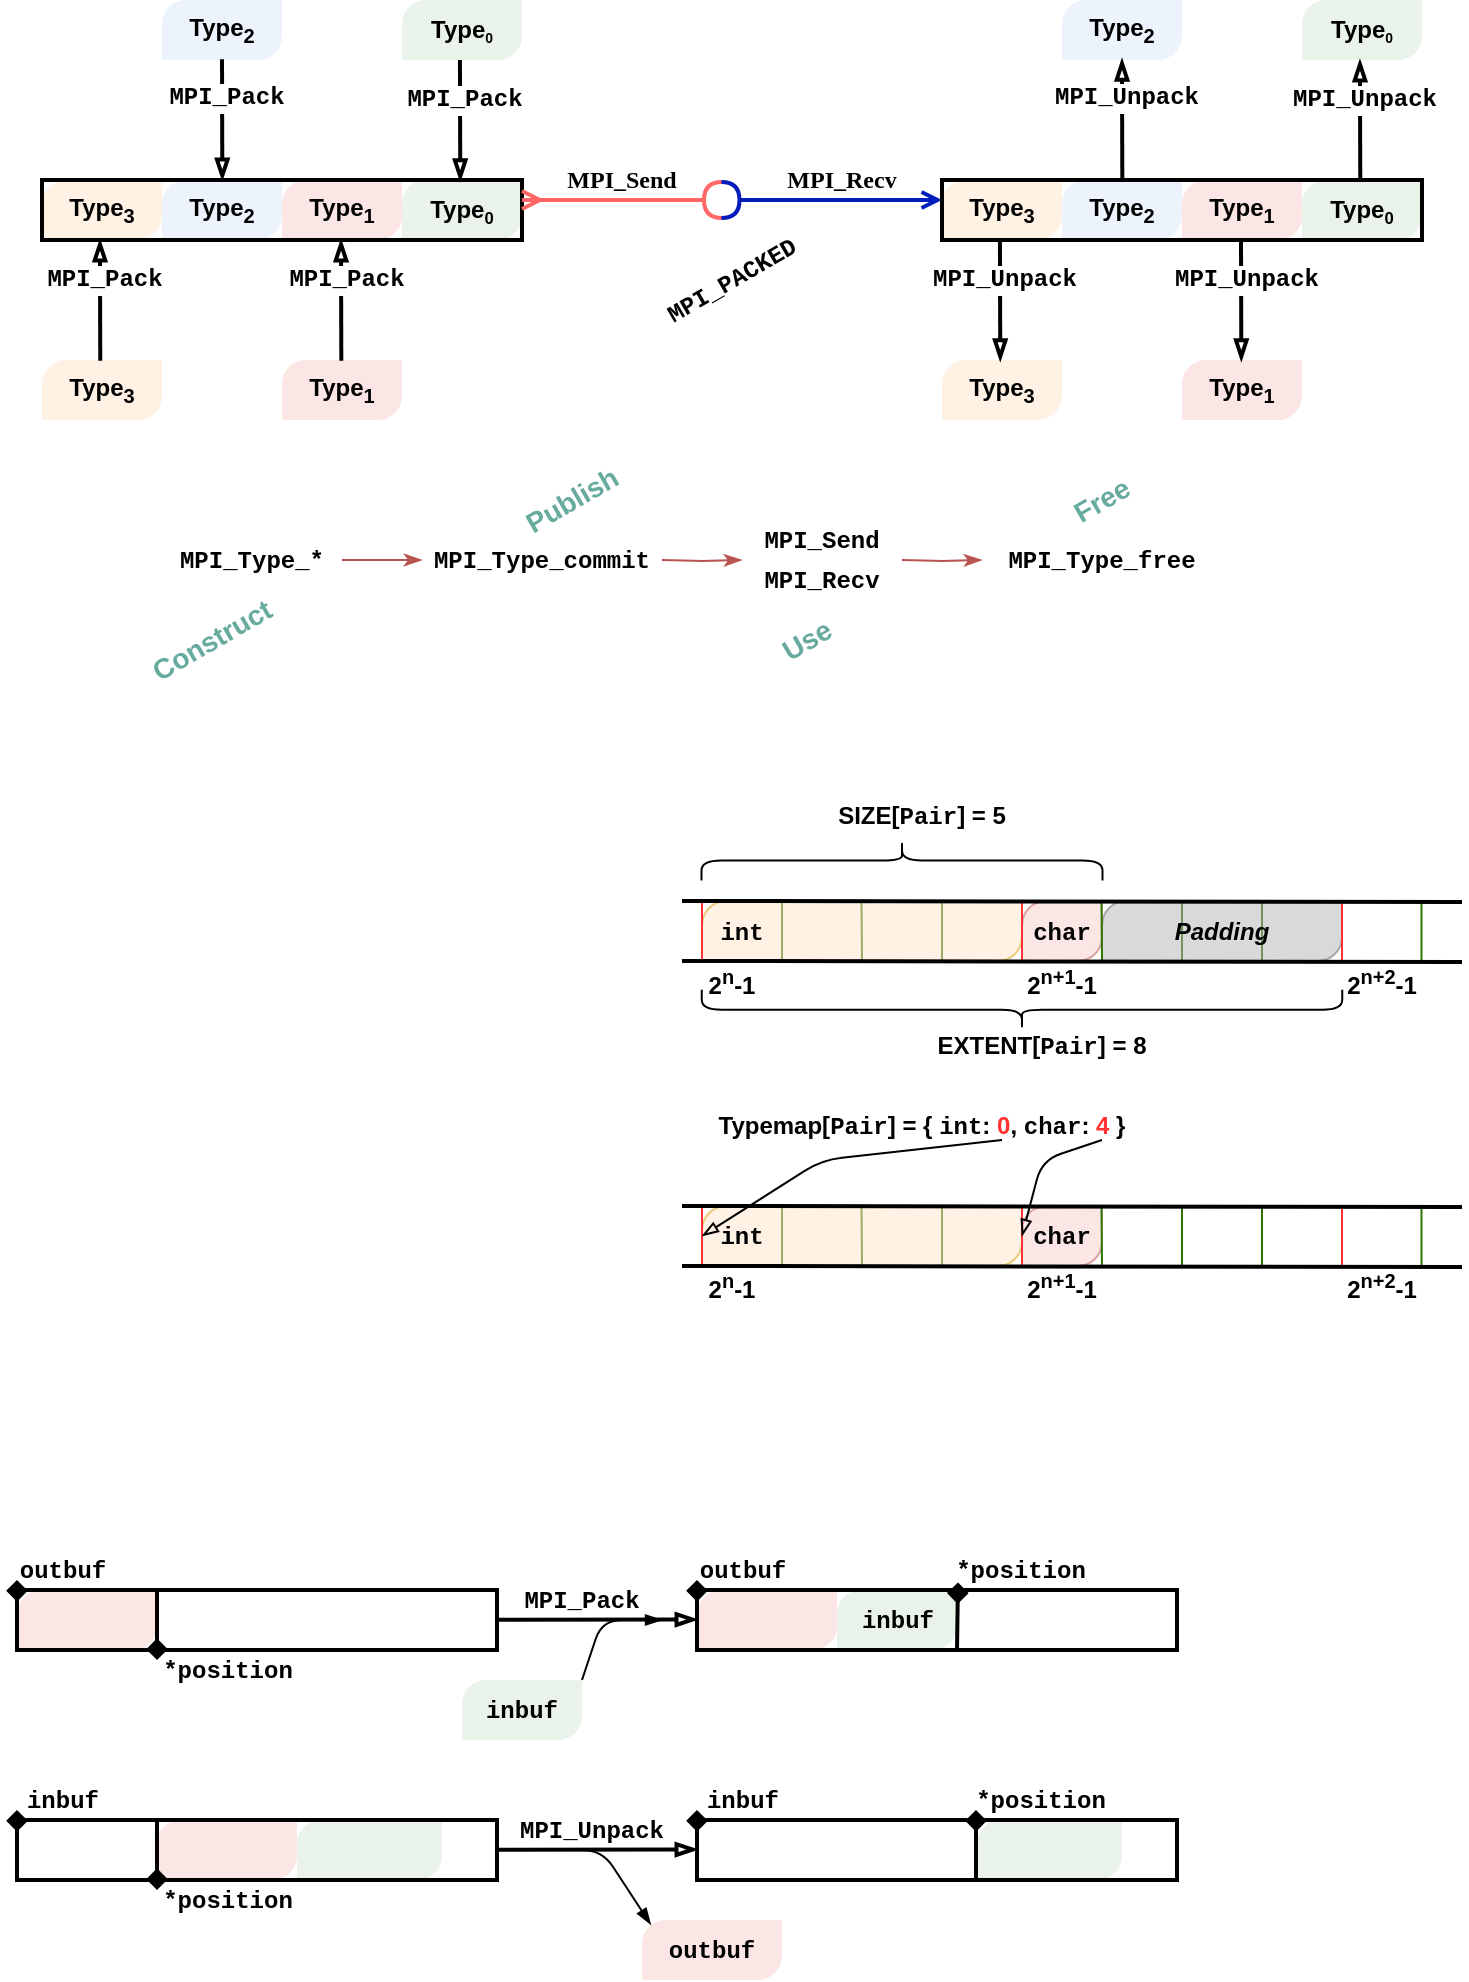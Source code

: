 <mxfile version="13.10.4" type="github">
  <diagram id="gjByRE1EfE37MnG4Hlq-" name="derived datatypes">
    <mxGraphModel dx="760" dy="429" grid="1" gridSize="10" guides="1" tooltips="1" connect="1" arrows="1" fold="1" page="1" pageScale="1" pageWidth="850" pageHeight="1100" math="0" shadow="0">
      <root>
        <mxCell id="NAqijjQ5elvdxjjpEKF7-0" />
        <mxCell id="NAqijjQ5elvdxjjpEKF7-1" parent="NAqijjQ5elvdxjjpEKF7-0" />
        <mxCell id="-HOwmCufBXUvdhxubA4n-8" value="" style="endArrow=none;html=1;strokeColor=#2D7600;fillColor=#60a917;" edge="1" parent="NAqijjQ5elvdxjjpEKF7-1">
          <mxGeometry width="50" height="50" relative="1" as="geometry">
            <mxPoint x="690" y="480.5" as="sourcePoint" />
            <mxPoint x="690" y="510.5" as="targetPoint" />
          </mxGeometry>
        </mxCell>
        <mxCell id="-HOwmCufBXUvdhxubA4n-28" value="" style="endArrow=none;html=1;strokeColor=#2D7600;fillColor=#60a917;" edge="1" parent="NAqijjQ5elvdxjjpEKF7-1">
          <mxGeometry width="50" height="50" relative="1" as="geometry">
            <mxPoint x="650" y="480.5" as="sourcePoint" />
            <mxPoint x="650" y="510.5" as="targetPoint" />
          </mxGeometry>
        </mxCell>
        <mxCell id="-HOwmCufBXUvdhxubA4n-29" value="" style="verticalLabelPosition=bottom;verticalAlign=top;html=1;shape=mxgraph.basic.diag_round_rect;dx=6;shadow=0;opacity=50;fontFamily=Helvetica;strokeColor=#666666;fontColor=#333333;fillColor=#B3B3B3;" vertex="1" parent="NAqijjQ5elvdxjjpEKF7-1">
          <mxGeometry x="610" y="480.5" width="120" height="30" as="geometry" />
        </mxCell>
        <mxCell id="-HOwmCufBXUvdhxubA4n-3" value="" style="endArrow=none;html=1;strokeColor=#2D7600;fillColor=#60a917;" edge="1" parent="NAqijjQ5elvdxjjpEKF7-1">
          <mxGeometry width="50" height="50" relative="1" as="geometry">
            <mxPoint x="530" y="480.5" as="sourcePoint" />
            <mxPoint x="530" y="510.5" as="targetPoint" />
          </mxGeometry>
        </mxCell>
        <mxCell id="-HOwmCufBXUvdhxubA4n-4" value="" style="endArrow=none;html=1;strokeColor=#2D7600;fillColor=#60a917;" edge="1" parent="NAqijjQ5elvdxjjpEKF7-1">
          <mxGeometry width="50" height="50" relative="1" as="geometry">
            <mxPoint x="489.75" y="480.5" as="sourcePoint" />
            <mxPoint x="490" y="510.5" as="targetPoint" />
          </mxGeometry>
        </mxCell>
        <mxCell id="-HOwmCufBXUvdhxubA4n-5" value="" style="endArrow=none;html=1;strokeColor=#2D7600;fillColor=#60a917;" edge="1" parent="NAqijjQ5elvdxjjpEKF7-1">
          <mxGeometry width="50" height="50" relative="1" as="geometry">
            <mxPoint x="450" y="479.7" as="sourcePoint" />
            <mxPoint x="450" y="511.5" as="targetPoint" />
          </mxGeometry>
        </mxCell>
        <mxCell id="-HOwmCufBXUvdhxubA4n-17" value="" style="verticalLabelPosition=bottom;verticalAlign=top;html=1;shape=mxgraph.basic.diag_round_rect;dx=6;shadow=0;fillColor=#f8cecc;opacity=50;fontFamily=Helvetica;strokeColor=#b85450;" vertex="1" parent="NAqijjQ5elvdxjjpEKF7-1">
          <mxGeometry x="570" y="480.5" width="40" height="30" as="geometry" />
        </mxCell>
        <mxCell id="-HOwmCufBXUvdhxubA4n-16" value="" style="verticalLabelPosition=bottom;verticalAlign=top;html=1;shape=mxgraph.basic.diag_round_rect;dx=6;shadow=0;fillColor=#ffe6cc;opacity=50;fontFamily=Helvetica;strokeColor=#d79b00;" vertex="1" parent="NAqijjQ5elvdxjjpEKF7-1">
          <mxGeometry x="410" y="480.5" width="160" height="30" as="geometry" />
        </mxCell>
        <mxCell id="Xs97He_0VqaD7Sggwqv4-31" value="" style="verticalLabelPosition=bottom;verticalAlign=top;html=1;shape=mxgraph.basic.diag_round_rect;dx=6;shadow=0;fillColor=#d5e8d4;opacity=50;fontFamily=Helvetica;strokeColor=none;" parent="NAqijjQ5elvdxjjpEKF7-1" vertex="1">
          <mxGeometry x="290" y="870" width="60" height="30" as="geometry" />
        </mxCell>
        <mxCell id="NxpEf4nczRuJSQAmUXDb-0" value="" style="verticalLabelPosition=bottom;verticalAlign=top;html=1;shape=mxgraph.basic.diag_round_rect;dx=6;shadow=0;fillColor=#FFE6CC;opacity=50;fontFamily=Helvetica;strokeColor=none;" parent="NAqijjQ5elvdxjjpEKF7-1" vertex="1">
          <mxGeometry x="80" y="120" width="60" height="30" as="geometry" />
        </mxCell>
        <mxCell id="NxpEf4nczRuJSQAmUXDb-1" value="&lt;b&gt;Type&lt;sub&gt;3&lt;/sub&gt;&lt;/b&gt;" style="text;html=1;strokeColor=none;fillColor=none;align=center;verticalAlign=middle;whiteSpace=wrap;rounded=0;opacity=30;" parent="NAqijjQ5elvdxjjpEKF7-1" vertex="1">
          <mxGeometry x="90" y="125" width="40" height="20" as="geometry" />
        </mxCell>
        <mxCell id="NxpEf4nczRuJSQAmUXDb-2" value="&lt;font face=&quot;Courier New&quot; size=&quot;1&quot;&gt;&lt;b style=&quot;font-size: 12px&quot;&gt;MPI_PACKED&lt;/b&gt;&lt;/font&gt;" style="text;html=1;strokeColor=none;fillColor=none;align=center;verticalAlign=middle;whiteSpace=wrap;rounded=0;opacity=30;rotation=-30;" parent="NAqijjQ5elvdxjjpEKF7-1" vertex="1">
          <mxGeometry x="365" y="160" width="120" height="20" as="geometry" />
        </mxCell>
        <mxCell id="NxpEf4nczRuJSQAmUXDb-7" value="" style="verticalLabelPosition=bottom;verticalAlign=top;html=1;shape=mxgraph.basic.diag_round_rect;dx=6;shadow=0;fillColor=#dae8fc;opacity=50;fontFamily=Helvetica;strokeColor=none;" parent="NAqijjQ5elvdxjjpEKF7-1" vertex="1">
          <mxGeometry x="140" y="120" width="60" height="30" as="geometry" />
        </mxCell>
        <mxCell id="NxpEf4nczRuJSQAmUXDb-8" value="&lt;b&gt;Type&lt;sub&gt;2&lt;/sub&gt;&lt;/b&gt;" style="text;html=1;strokeColor=none;fillColor=none;align=center;verticalAlign=middle;whiteSpace=wrap;rounded=0;opacity=30;" parent="NAqijjQ5elvdxjjpEKF7-1" vertex="1">
          <mxGeometry x="150" y="125" width="40" height="20" as="geometry" />
        </mxCell>
        <mxCell id="NxpEf4nczRuJSQAmUXDb-10" value="" style="verticalLabelPosition=bottom;verticalAlign=top;html=1;shape=mxgraph.basic.diag_round_rect;dx=6;shadow=0;fillColor=#f8cecc;opacity=50;fontFamily=Helvetica;strokeColor=none;" parent="NAqijjQ5elvdxjjpEKF7-1" vertex="1">
          <mxGeometry x="200" y="120" width="60" height="30" as="geometry" />
        </mxCell>
        <mxCell id="NxpEf4nczRuJSQAmUXDb-11" value="&lt;b&gt;Type&lt;sub&gt;1&lt;/sub&gt;&lt;/b&gt;" style="text;html=1;strokeColor=none;fillColor=none;align=center;verticalAlign=middle;whiteSpace=wrap;rounded=0;opacity=30;" parent="NAqijjQ5elvdxjjpEKF7-1" vertex="1">
          <mxGeometry x="210" y="125" width="40" height="20" as="geometry" />
        </mxCell>
        <mxCell id="NxpEf4nczRuJSQAmUXDb-12" value="" style="verticalLabelPosition=bottom;verticalAlign=top;html=1;shape=mxgraph.basic.diag_round_rect;dx=6;shadow=0;fillColor=#d5e8d4;opacity=50;fontFamily=Helvetica;strokeColor=none;" parent="NAqijjQ5elvdxjjpEKF7-1" vertex="1">
          <mxGeometry x="260" y="120" width="60" height="30" as="geometry" />
        </mxCell>
        <mxCell id="NxpEf4nczRuJSQAmUXDb-13" value="&lt;b&gt;Type&lt;span style=&quot;font-size: 10px&quot;&gt;&lt;sub&gt;0&lt;/sub&gt;&lt;/span&gt;&lt;/b&gt;" style="text;html=1;strokeColor=none;fillColor=none;align=center;verticalAlign=middle;whiteSpace=wrap;rounded=0;opacity=30;" parent="NAqijjQ5elvdxjjpEKF7-1" vertex="1">
          <mxGeometry x="270" y="125" width="40" height="20" as="geometry" />
        </mxCell>
        <mxCell id="NxpEf4nczRuJSQAmUXDb-14" value="" style="rounded=0;whiteSpace=wrap;html=1;strokeWidth=2;fillColor=none;" parent="NAqijjQ5elvdxjjpEKF7-1" vertex="1">
          <mxGeometry x="80" y="120" width="240" height="30" as="geometry" />
        </mxCell>
        <mxCell id="Q3RBACHrQiSrKgZn6o-M-2" value="&lt;font face=&quot;Fira Code&quot; data-font-src=&quot;https://fonts.googleapis.com/css?family=Fira+Code&quot;&gt;&lt;b&gt;MPI_Send&lt;/b&gt;&lt;/font&gt;" style="text;html=1;strokeColor=none;fillColor=none;align=center;verticalAlign=middle;whiteSpace=wrap;rounded=0;shadow=0;fontFamily=Helvetica;opacity=50;" parent="NAqijjQ5elvdxjjpEKF7-1" vertex="1">
          <mxGeometry x="350" y="110" width="40" height="20" as="geometry" />
        </mxCell>
        <mxCell id="Q3RBACHrQiSrKgZn6o-M-3" value="&lt;font face=&quot;Fira Code&quot; data-font-src=&quot;https://fonts.googleapis.com/css?family=Fira+Code&quot;&gt;&lt;b&gt;MPI_Recv&lt;/b&gt;&lt;/font&gt;" style="text;html=1;strokeColor=none;fillColor=none;align=center;verticalAlign=middle;whiteSpace=wrap;rounded=0;shadow=0;fontFamily=Helvetica;opacity=50;" parent="NAqijjQ5elvdxjjpEKF7-1" vertex="1">
          <mxGeometry x="460" y="110" width="40" height="20" as="geometry" />
        </mxCell>
        <mxCell id="Q3RBACHrQiSrKgZn6o-M-4" value="" style="endArrow=halfCircle;html=1;strokeWidth=2;startArrow=ERmany;startFill=0;endFill=0;fillColor=#f8cecc;strokeColor=#FF6666;" parent="NAqijjQ5elvdxjjpEKF7-1" edge="1">
          <mxGeometry width="50" height="50" relative="1" as="geometry">
            <mxPoint x="320" y="130" as="sourcePoint" />
            <mxPoint x="420" y="130" as="targetPoint" />
          </mxGeometry>
        </mxCell>
        <mxCell id="Q3RBACHrQiSrKgZn6o-M-5" value="" style="endArrow=open;html=1;strokeWidth=2;startArrow=halfCircle;startFill=0;endFill=0;strokeColor=#001DBC;" parent="NAqijjQ5elvdxjjpEKF7-1" edge="1">
          <mxGeometry width="50" height="50" relative="1" as="geometry">
            <mxPoint x="419.75" y="130" as="sourcePoint" />
            <mxPoint x="530" y="130" as="targetPoint" />
          </mxGeometry>
        </mxCell>
        <mxCell id="iE9Ra6EDaUZnnQYUuiCz-23" value="" style="verticalLabelPosition=bottom;verticalAlign=top;html=1;shape=mxgraph.basic.diag_round_rect;dx=6;shadow=0;fillColor=#FFE6CC;opacity=50;fontFamily=Helvetica;strokeColor=none;" parent="NAqijjQ5elvdxjjpEKF7-1" vertex="1">
          <mxGeometry x="80" y="210" width="60" height="30" as="geometry" />
        </mxCell>
        <mxCell id="iE9Ra6EDaUZnnQYUuiCz-24" value="&lt;b&gt;Type&lt;sub&gt;3&lt;/sub&gt;&lt;/b&gt;" style="text;html=1;strokeColor=none;fillColor=none;align=center;verticalAlign=middle;whiteSpace=wrap;rounded=0;opacity=30;" parent="NAqijjQ5elvdxjjpEKF7-1" vertex="1">
          <mxGeometry x="90" y="215" width="40" height="20" as="geometry" />
        </mxCell>
        <mxCell id="iE9Ra6EDaUZnnQYUuiCz-26" value="" style="verticalLabelPosition=bottom;verticalAlign=top;html=1;shape=mxgraph.basic.diag_round_rect;dx=6;shadow=0;fillColor=#dae8fc;opacity=50;fontFamily=Helvetica;strokeColor=none;" parent="NAqijjQ5elvdxjjpEKF7-1" vertex="1">
          <mxGeometry x="140" y="30" width="60" height="30" as="geometry" />
        </mxCell>
        <mxCell id="iE9Ra6EDaUZnnQYUuiCz-27" value="&lt;b&gt;Type&lt;sub&gt;2&lt;/sub&gt;&lt;/b&gt;" style="text;html=1;strokeColor=none;fillColor=none;align=center;verticalAlign=middle;whiteSpace=wrap;rounded=0;opacity=30;" parent="NAqijjQ5elvdxjjpEKF7-1" vertex="1">
          <mxGeometry x="150" y="35" width="40" height="20" as="geometry" />
        </mxCell>
        <mxCell id="iE9Ra6EDaUZnnQYUuiCz-28" value="" style="verticalLabelPosition=bottom;verticalAlign=top;html=1;shape=mxgraph.basic.diag_round_rect;dx=6;shadow=0;fillColor=#f8cecc;opacity=50;fontFamily=Helvetica;strokeColor=none;" parent="NAqijjQ5elvdxjjpEKF7-1" vertex="1">
          <mxGeometry x="200" y="210" width="60" height="30" as="geometry" />
        </mxCell>
        <mxCell id="iE9Ra6EDaUZnnQYUuiCz-29" value="&lt;b&gt;Type&lt;sub&gt;1&lt;/sub&gt;&lt;/b&gt;" style="text;html=1;strokeColor=none;fillColor=none;align=center;verticalAlign=middle;whiteSpace=wrap;rounded=0;opacity=30;" parent="NAqijjQ5elvdxjjpEKF7-1" vertex="1">
          <mxGeometry x="210" y="215" width="40" height="20" as="geometry" />
        </mxCell>
        <mxCell id="iE9Ra6EDaUZnnQYUuiCz-30" value="" style="verticalLabelPosition=bottom;verticalAlign=top;html=1;shape=mxgraph.basic.diag_round_rect;dx=6;shadow=0;fillColor=#d5e8d4;opacity=50;fontFamily=Helvetica;strokeColor=none;" parent="NAqijjQ5elvdxjjpEKF7-1" vertex="1">
          <mxGeometry x="260" y="30" width="60" height="30" as="geometry" />
        </mxCell>
        <mxCell id="iE9Ra6EDaUZnnQYUuiCz-31" value="&lt;b&gt;Type&lt;span style=&quot;font-size: 8.333px&quot;&gt;&lt;sub&gt;0&lt;/sub&gt;&lt;/span&gt;&lt;/b&gt;" style="text;html=1;strokeColor=none;fillColor=none;align=center;verticalAlign=middle;whiteSpace=wrap;rounded=0;opacity=30;" parent="NAqijjQ5elvdxjjpEKF7-1" vertex="1">
          <mxGeometry x="270" y="35" width="40" height="20" as="geometry" />
        </mxCell>
        <mxCell id="iE9Ra6EDaUZnnQYUuiCz-34" value="" style="endArrow=blockThin;html=1;strokeWidth=2;entryX=0.834;entryY=0.047;entryDx=0;entryDy=0;entryPerimeter=0;endFill=0;startArrow=none;startFill=0;" parent="NAqijjQ5elvdxjjpEKF7-1" edge="1">
          <mxGeometry width="50" height="50" relative="1" as="geometry">
            <mxPoint x="288.97" y="60" as="sourcePoint" />
            <mxPoint x="289.13" y="120.41" as="targetPoint" />
          </mxGeometry>
        </mxCell>
        <mxCell id="iE9Ra6EDaUZnnQYUuiCz-35" value="&lt;b&gt;&lt;font face=&quot;Courier New&quot; style=&quot;font-size: 12px&quot;&gt;MPI_Pack&lt;/font&gt;&lt;/b&gt;" style="edgeLabel;html=1;align=center;verticalAlign=middle;resizable=0;points=[];" parent="iE9Ra6EDaUZnnQYUuiCz-34" vertex="1" connectable="0">
          <mxGeometry x="-0.351" y="2" relative="1" as="geometry">
            <mxPoint as="offset" />
          </mxGeometry>
        </mxCell>
        <mxCell id="iE9Ra6EDaUZnnQYUuiCz-47" value="" style="endArrow=blockThin;html=1;strokeWidth=2;entryX=0.834;entryY=0.047;entryDx=0;entryDy=0;entryPerimeter=0;endFill=0;" parent="NAqijjQ5elvdxjjpEKF7-1" edge="1">
          <mxGeometry width="50" height="50" relative="1" as="geometry">
            <mxPoint x="170.0" y="59.59" as="sourcePoint" />
            <mxPoint x="170.16" y="120.0" as="targetPoint" />
          </mxGeometry>
        </mxCell>
        <mxCell id="iE9Ra6EDaUZnnQYUuiCz-48" value="&lt;b&gt;&lt;font face=&quot;Courier New&quot; style=&quot;font-size: 12px&quot;&gt;MPI_Pack&lt;/font&gt;&lt;/b&gt;" style="edgeLabel;html=1;align=center;verticalAlign=middle;resizable=0;points=[];" parent="iE9Ra6EDaUZnnQYUuiCz-47" vertex="1" connectable="0">
          <mxGeometry x="-0.351" y="2" relative="1" as="geometry">
            <mxPoint as="offset" />
          </mxGeometry>
        </mxCell>
        <mxCell id="iE9Ra6EDaUZnnQYUuiCz-49" value="" style="endArrow=none;html=1;strokeWidth=2;entryX=0.834;entryY=0.047;entryDx=0;entryDy=0;entryPerimeter=0;endFill=0;startArrow=blockThin;startFill=0;" parent="NAqijjQ5elvdxjjpEKF7-1" edge="1">
          <mxGeometry width="50" height="50" relative="1" as="geometry">
            <mxPoint x="108.97" y="150" as="sourcePoint" />
            <mxPoint x="109.13" y="210.41" as="targetPoint" />
          </mxGeometry>
        </mxCell>
        <mxCell id="iE9Ra6EDaUZnnQYUuiCz-50" value="&lt;b&gt;&lt;font face=&quot;Courier New&quot; style=&quot;font-size: 12px&quot;&gt;MPI_Pack&lt;/font&gt;&lt;/b&gt;" style="edgeLabel;html=1;align=center;verticalAlign=middle;resizable=0;points=[];" parent="iE9Ra6EDaUZnnQYUuiCz-49" vertex="1" connectable="0">
          <mxGeometry x="-0.351" y="2" relative="1" as="geometry">
            <mxPoint as="offset" />
          </mxGeometry>
        </mxCell>
        <mxCell id="iE9Ra6EDaUZnnQYUuiCz-51" value="" style="endArrow=none;html=1;strokeWidth=2;entryX=0.834;entryY=0.047;entryDx=0;entryDy=0;entryPerimeter=0;endFill=0;startArrow=blockThin;startFill=0;" parent="NAqijjQ5elvdxjjpEKF7-1" edge="1">
          <mxGeometry width="50" height="50" relative="1" as="geometry">
            <mxPoint x="229.5" y="150" as="sourcePoint" />
            <mxPoint x="229.66" y="210.41" as="targetPoint" />
          </mxGeometry>
        </mxCell>
        <mxCell id="iE9Ra6EDaUZnnQYUuiCz-52" value="&lt;b&gt;&lt;font face=&quot;Courier New&quot; style=&quot;font-size: 12px&quot;&gt;MPI_Pack&lt;/font&gt;&lt;/b&gt;" style="edgeLabel;html=1;align=center;verticalAlign=middle;resizable=0;points=[];" parent="iE9Ra6EDaUZnnQYUuiCz-51" vertex="1" connectable="0">
          <mxGeometry x="-0.351" y="2" relative="1" as="geometry">
            <mxPoint as="offset" />
          </mxGeometry>
        </mxCell>
        <mxCell id="iE9Ra6EDaUZnnQYUuiCz-53" value="" style="verticalLabelPosition=bottom;verticalAlign=top;html=1;shape=mxgraph.basic.diag_round_rect;dx=6;shadow=0;fillColor=#FFE6CC;opacity=50;fontFamily=Helvetica;strokeColor=none;" parent="NAqijjQ5elvdxjjpEKF7-1" vertex="1">
          <mxGeometry x="530" y="120" width="60" height="30" as="geometry" />
        </mxCell>
        <mxCell id="iE9Ra6EDaUZnnQYUuiCz-54" value="&lt;b&gt;Type&lt;sub&gt;3&lt;/sub&gt;&lt;/b&gt;" style="text;html=1;strokeColor=none;fillColor=none;align=center;verticalAlign=middle;whiteSpace=wrap;rounded=0;opacity=30;" parent="NAqijjQ5elvdxjjpEKF7-1" vertex="1">
          <mxGeometry x="540" y="125" width="40" height="20" as="geometry" />
        </mxCell>
        <mxCell id="iE9Ra6EDaUZnnQYUuiCz-55" value="" style="verticalLabelPosition=bottom;verticalAlign=top;html=1;shape=mxgraph.basic.diag_round_rect;dx=6;shadow=0;fillColor=#dae8fc;opacity=50;fontFamily=Helvetica;strokeColor=none;" parent="NAqijjQ5elvdxjjpEKF7-1" vertex="1">
          <mxGeometry x="590" y="120" width="60" height="30" as="geometry" />
        </mxCell>
        <mxCell id="iE9Ra6EDaUZnnQYUuiCz-56" value="&lt;b&gt;Type&lt;sub&gt;2&lt;/sub&gt;&lt;/b&gt;" style="text;html=1;strokeColor=none;fillColor=none;align=center;verticalAlign=middle;whiteSpace=wrap;rounded=0;opacity=30;" parent="NAqijjQ5elvdxjjpEKF7-1" vertex="1">
          <mxGeometry x="600" y="125" width="40" height="20" as="geometry" />
        </mxCell>
        <mxCell id="iE9Ra6EDaUZnnQYUuiCz-57" value="" style="verticalLabelPosition=bottom;verticalAlign=top;html=1;shape=mxgraph.basic.diag_round_rect;dx=6;shadow=0;fillColor=#f8cecc;opacity=50;fontFamily=Helvetica;strokeColor=none;" parent="NAqijjQ5elvdxjjpEKF7-1" vertex="1">
          <mxGeometry x="650" y="120" width="60" height="30" as="geometry" />
        </mxCell>
        <mxCell id="iE9Ra6EDaUZnnQYUuiCz-58" value="&lt;b&gt;Type&lt;sub&gt;1&lt;/sub&gt;&lt;/b&gt;" style="text;html=1;strokeColor=none;fillColor=none;align=center;verticalAlign=middle;whiteSpace=wrap;rounded=0;opacity=30;" parent="NAqijjQ5elvdxjjpEKF7-1" vertex="1">
          <mxGeometry x="660" y="125" width="40" height="20" as="geometry" />
        </mxCell>
        <mxCell id="iE9Ra6EDaUZnnQYUuiCz-59" value="" style="verticalLabelPosition=bottom;verticalAlign=top;html=1;shape=mxgraph.basic.diag_round_rect;dx=6;shadow=0;fillColor=#d5e8d4;opacity=50;fontFamily=Helvetica;strokeColor=none;" parent="NAqijjQ5elvdxjjpEKF7-1" vertex="1">
          <mxGeometry x="710" y="120" width="60" height="30" as="geometry" />
        </mxCell>
        <mxCell id="iE9Ra6EDaUZnnQYUuiCz-60" value="&lt;b&gt;Type&lt;span style=&quot;font-size: 10px&quot;&gt;&lt;sub&gt;0&lt;/sub&gt;&lt;/span&gt;&lt;/b&gt;" style="text;html=1;strokeColor=none;fillColor=none;align=center;verticalAlign=middle;whiteSpace=wrap;rounded=0;opacity=30;" parent="NAqijjQ5elvdxjjpEKF7-1" vertex="1">
          <mxGeometry x="720" y="125" width="40" height="20" as="geometry" />
        </mxCell>
        <mxCell id="iE9Ra6EDaUZnnQYUuiCz-61" value="" style="rounded=0;whiteSpace=wrap;html=1;strokeWidth=2;fillColor=none;" parent="NAqijjQ5elvdxjjpEKF7-1" vertex="1">
          <mxGeometry x="530" y="120" width="240" height="30" as="geometry" />
        </mxCell>
        <mxCell id="iE9Ra6EDaUZnnQYUuiCz-62" value="" style="verticalLabelPosition=bottom;verticalAlign=top;html=1;shape=mxgraph.basic.diag_round_rect;dx=6;shadow=0;fillColor=#FFE6CC;opacity=50;fontFamily=Helvetica;strokeColor=none;" parent="NAqijjQ5elvdxjjpEKF7-1" vertex="1">
          <mxGeometry x="530" y="210" width="60" height="30" as="geometry" />
        </mxCell>
        <mxCell id="iE9Ra6EDaUZnnQYUuiCz-63" value="&lt;b&gt;Type&lt;sub&gt;3&lt;/sub&gt;&lt;/b&gt;" style="text;html=1;strokeColor=none;fillColor=none;align=center;verticalAlign=middle;whiteSpace=wrap;rounded=0;opacity=30;" parent="NAqijjQ5elvdxjjpEKF7-1" vertex="1">
          <mxGeometry x="540" y="215" width="40" height="20" as="geometry" />
        </mxCell>
        <mxCell id="iE9Ra6EDaUZnnQYUuiCz-64" value="" style="verticalLabelPosition=bottom;verticalAlign=top;html=1;shape=mxgraph.basic.diag_round_rect;dx=6;shadow=0;fillColor=#dae8fc;opacity=50;fontFamily=Helvetica;strokeColor=none;" parent="NAqijjQ5elvdxjjpEKF7-1" vertex="1">
          <mxGeometry x="590" y="30" width="60" height="30" as="geometry" />
        </mxCell>
        <mxCell id="iE9Ra6EDaUZnnQYUuiCz-65" value="&lt;b&gt;Type&lt;sub&gt;2&lt;/sub&gt;&lt;/b&gt;" style="text;html=1;strokeColor=none;fillColor=none;align=center;verticalAlign=middle;whiteSpace=wrap;rounded=0;opacity=30;" parent="NAqijjQ5elvdxjjpEKF7-1" vertex="1">
          <mxGeometry x="600" y="35" width="40" height="20" as="geometry" />
        </mxCell>
        <mxCell id="iE9Ra6EDaUZnnQYUuiCz-66" value="" style="verticalLabelPosition=bottom;verticalAlign=top;html=1;shape=mxgraph.basic.diag_round_rect;dx=6;shadow=0;fillColor=#f8cecc;opacity=50;fontFamily=Helvetica;strokeColor=none;" parent="NAqijjQ5elvdxjjpEKF7-1" vertex="1">
          <mxGeometry x="650" y="210" width="60" height="30" as="geometry" />
        </mxCell>
        <mxCell id="iE9Ra6EDaUZnnQYUuiCz-67" value="&lt;b&gt;Type&lt;sub&gt;1&lt;/sub&gt;&lt;/b&gt;" style="text;html=1;strokeColor=none;fillColor=none;align=center;verticalAlign=middle;whiteSpace=wrap;rounded=0;opacity=30;" parent="NAqijjQ5elvdxjjpEKF7-1" vertex="1">
          <mxGeometry x="660" y="215" width="40" height="20" as="geometry" />
        </mxCell>
        <mxCell id="iE9Ra6EDaUZnnQYUuiCz-68" value="" style="verticalLabelPosition=bottom;verticalAlign=top;html=1;shape=mxgraph.basic.diag_round_rect;dx=6;shadow=0;fillColor=#d5e8d4;opacity=50;fontFamily=Helvetica;strokeColor=none;" parent="NAqijjQ5elvdxjjpEKF7-1" vertex="1">
          <mxGeometry x="710" y="30" width="60" height="30" as="geometry" />
        </mxCell>
        <mxCell id="iE9Ra6EDaUZnnQYUuiCz-69" value="&lt;b&gt;Type&lt;span style=&quot;font-size: 8.333px&quot;&gt;&lt;sub&gt;0&lt;/sub&gt;&lt;/span&gt;&lt;/b&gt;" style="text;html=1;strokeColor=none;fillColor=none;align=center;verticalAlign=middle;whiteSpace=wrap;rounded=0;opacity=30;" parent="NAqijjQ5elvdxjjpEKF7-1" vertex="1">
          <mxGeometry x="720" y="35" width="40" height="20" as="geometry" />
        </mxCell>
        <mxCell id="iE9Ra6EDaUZnnQYUuiCz-70" value="" style="endArrow=none;html=1;strokeWidth=2;entryX=0.834;entryY=0.047;entryDx=0;entryDy=0;entryPerimeter=0;endFill=0;startArrow=blockThin;startFill=0;" parent="NAqijjQ5elvdxjjpEKF7-1" edge="1">
          <mxGeometry width="50" height="50" relative="1" as="geometry">
            <mxPoint x="738.97" y="60" as="sourcePoint" />
            <mxPoint x="739.13" y="120.41" as="targetPoint" />
          </mxGeometry>
        </mxCell>
        <mxCell id="iE9Ra6EDaUZnnQYUuiCz-71" value="&lt;b&gt;&lt;font face=&quot;Courier New&quot; style=&quot;font-size: 12px&quot;&gt;MPI_Unpack&lt;/font&gt;&lt;/b&gt;" style="edgeLabel;html=1;align=center;verticalAlign=middle;resizable=0;points=[];" parent="iE9Ra6EDaUZnnQYUuiCz-70" vertex="1" connectable="0">
          <mxGeometry x="-0.351" y="2" relative="1" as="geometry">
            <mxPoint as="offset" />
          </mxGeometry>
        </mxCell>
        <mxCell id="iE9Ra6EDaUZnnQYUuiCz-72" value="" style="endArrow=none;html=1;strokeWidth=2;entryX=0.834;entryY=0.047;entryDx=0;entryDy=0;entryPerimeter=0;endFill=0;startArrow=blockThin;startFill=0;" parent="NAqijjQ5elvdxjjpEKF7-1" edge="1">
          <mxGeometry width="50" height="50" relative="1" as="geometry">
            <mxPoint x="620" y="59.59" as="sourcePoint" />
            <mxPoint x="620.16" y="120" as="targetPoint" />
          </mxGeometry>
        </mxCell>
        <mxCell id="iE9Ra6EDaUZnnQYUuiCz-73" value="&lt;b&gt;&lt;font face=&quot;Courier New&quot; style=&quot;font-size: 12px&quot;&gt;MPI_Unpack&lt;/font&gt;&lt;/b&gt;" style="edgeLabel;html=1;align=center;verticalAlign=middle;resizable=0;points=[];" parent="iE9Ra6EDaUZnnQYUuiCz-72" vertex="1" connectable="0">
          <mxGeometry x="-0.351" y="2" relative="1" as="geometry">
            <mxPoint as="offset" />
          </mxGeometry>
        </mxCell>
        <mxCell id="iE9Ra6EDaUZnnQYUuiCz-74" value="" style="endArrow=blockThin;html=1;strokeWidth=2;entryX=0.834;entryY=0.047;entryDx=0;entryDy=0;entryPerimeter=0;endFill=0;startArrow=none;startFill=0;" parent="NAqijjQ5elvdxjjpEKF7-1" edge="1">
          <mxGeometry width="50" height="50" relative="1" as="geometry">
            <mxPoint x="558.97" y="150" as="sourcePoint" />
            <mxPoint x="559.13" y="210.41" as="targetPoint" />
          </mxGeometry>
        </mxCell>
        <mxCell id="iE9Ra6EDaUZnnQYUuiCz-75" value="&lt;b&gt;&lt;font face=&quot;Courier New&quot; style=&quot;font-size: 12px&quot;&gt;MPI_Unpack&lt;/font&gt;&lt;/b&gt;" style="edgeLabel;html=1;align=center;verticalAlign=middle;resizable=0;points=[];" parent="iE9Ra6EDaUZnnQYUuiCz-74" vertex="1" connectable="0">
          <mxGeometry x="-0.351" y="2" relative="1" as="geometry">
            <mxPoint as="offset" />
          </mxGeometry>
        </mxCell>
        <mxCell id="iE9Ra6EDaUZnnQYUuiCz-76" value="" style="endArrow=blockThin;html=1;strokeWidth=2;entryX=0.834;entryY=0.047;entryDx=0;entryDy=0;entryPerimeter=0;endFill=0;startArrow=none;startFill=0;" parent="NAqijjQ5elvdxjjpEKF7-1" edge="1">
          <mxGeometry width="50" height="50" relative="1" as="geometry">
            <mxPoint x="679.5" y="150" as="sourcePoint" />
            <mxPoint x="679.66" y="210.41" as="targetPoint" />
          </mxGeometry>
        </mxCell>
        <mxCell id="iE9Ra6EDaUZnnQYUuiCz-77" value="&lt;b&gt;&lt;font face=&quot;Courier New&quot; style=&quot;font-size: 12px&quot;&gt;MPI_Unpack&lt;/font&gt;&lt;/b&gt;" style="edgeLabel;html=1;align=center;verticalAlign=middle;resizable=0;points=[];" parent="iE9Ra6EDaUZnnQYUuiCz-76" vertex="1" connectable="0">
          <mxGeometry x="-0.351" y="2" relative="1" as="geometry">
            <mxPoint as="offset" />
          </mxGeometry>
        </mxCell>
        <mxCell id="Xs97He_0VqaD7Sggwqv4-1" value="&lt;b&gt;&lt;font color=&quot;#67ab9f&quot; style=&quot;font-size: 14px&quot;&gt;Construct&lt;/font&gt;&lt;/b&gt;" style="text;html=1;align=center;verticalAlign=middle;whiteSpace=wrap;rounded=0;rotation=-30;" parent="NAqijjQ5elvdxjjpEKF7-1" vertex="1">
          <mxGeometry x="130" y="340" width="70" height="20" as="geometry" />
        </mxCell>
        <mxCell id="Xs97He_0VqaD7Sggwqv4-2" value="&lt;b&gt;&lt;font color=&quot;#67ab9f&quot; style=&quot;font-size: 14px&quot;&gt;Publish&lt;/font&gt;&lt;/b&gt;" style="text;html=1;align=center;verticalAlign=middle;whiteSpace=wrap;rounded=0;rotation=-30;" parent="NAqijjQ5elvdxjjpEKF7-1" vertex="1">
          <mxGeometry x="310" y="270" width="70" height="20" as="geometry" />
        </mxCell>
        <mxCell id="Xs97He_0VqaD7Sggwqv4-4" value="&lt;b&gt;&lt;font color=&quot;#67ab9f&quot; style=&quot;font-size: 14px&quot;&gt;Use&lt;/font&gt;&lt;/b&gt;" style="text;html=1;align=center;verticalAlign=middle;whiteSpace=wrap;rounded=0;rotation=-30;" parent="NAqijjQ5elvdxjjpEKF7-1" vertex="1">
          <mxGeometry x="440" y="340" width="45" height="20" as="geometry" />
        </mxCell>
        <mxCell id="Xs97He_0VqaD7Sggwqv4-5" value="&lt;b&gt;&lt;font color=&quot;#67ab9f&quot; style=&quot;font-size: 14px&quot;&gt;Free&lt;/font&gt;&lt;/b&gt;" style="text;html=1;align=center;verticalAlign=middle;whiteSpace=wrap;rounded=0;rotation=-30;" parent="NAqijjQ5elvdxjjpEKF7-1" vertex="1">
          <mxGeometry x="590" y="270" width="40" height="20" as="geometry" />
        </mxCell>
        <mxCell id="Xs97He_0VqaD7Sggwqv4-9" value="" style="edgeStyle=orthogonalEdgeStyle;rounded=0;orthogonalLoop=1;jettySize=auto;html=1;startArrow=none;startFill=0;endArrow=classicThin;endFill=1;strokeColor=#b85450;strokeWidth=1;fillColor=#f8cecc;" parent="NAqijjQ5elvdxjjpEKF7-1" source="Xs97He_0VqaD7Sggwqv4-6" target="Xs97He_0VqaD7Sggwqv4-8" edge="1">
          <mxGeometry relative="1" as="geometry" />
        </mxCell>
        <mxCell id="Xs97He_0VqaD7Sggwqv4-6" value="&lt;font face=&quot;Courier New&quot;&gt;&lt;b&gt;MPI_Type_*&lt;/b&gt;&lt;/font&gt;" style="text;html=1;strokeColor=none;fillColor=none;align=center;verticalAlign=middle;whiteSpace=wrap;rounded=0;" parent="NAqijjQ5elvdxjjpEKF7-1" vertex="1">
          <mxGeometry x="140" y="300" width="90" height="20" as="geometry" />
        </mxCell>
        <mxCell id="Xs97He_0VqaD7Sggwqv4-8" value="&lt;font face=&quot;Courier New&quot;&gt;&lt;b&gt;MPI_Type_commit&lt;/b&gt;&lt;/font&gt;" style="text;html=1;strokeColor=none;fillColor=none;align=center;verticalAlign=middle;whiteSpace=wrap;rounded=0;" parent="NAqijjQ5elvdxjjpEKF7-1" vertex="1">
          <mxGeometry x="270" y="300" width="120" height="20" as="geometry" />
        </mxCell>
        <mxCell id="Xs97He_0VqaD7Sggwqv4-10" value="&lt;font face=&quot;Courier New&quot;&gt;&lt;b&gt;MPI_Send&lt;/b&gt;&lt;/font&gt;" style="text;html=1;strokeColor=none;fillColor=none;align=center;verticalAlign=middle;whiteSpace=wrap;rounded=0;" parent="NAqijjQ5elvdxjjpEKF7-1" vertex="1">
          <mxGeometry x="410" y="290" width="120" height="20" as="geometry" />
        </mxCell>
        <mxCell id="Xs97He_0VqaD7Sggwqv4-11" value="&lt;font face=&quot;Courier New&quot;&gt;&lt;b&gt;MPI_Recv&lt;/b&gt;&lt;/font&gt;" style="text;html=1;strokeColor=none;fillColor=none;align=center;verticalAlign=middle;whiteSpace=wrap;rounded=0;" parent="NAqijjQ5elvdxjjpEKF7-1" vertex="1">
          <mxGeometry x="410" y="310" width="120" height="20" as="geometry" />
        </mxCell>
        <mxCell id="Xs97He_0VqaD7Sggwqv4-12" value="&lt;font face=&quot;Courier New&quot;&gt;&lt;b&gt;MPI_Type_free&lt;/b&gt;&lt;/font&gt;" style="text;html=1;strokeColor=none;fillColor=none;align=center;verticalAlign=middle;whiteSpace=wrap;rounded=0;" parent="NAqijjQ5elvdxjjpEKF7-1" vertex="1">
          <mxGeometry x="550" y="300" width="120" height="20" as="geometry" />
        </mxCell>
        <mxCell id="Xs97He_0VqaD7Sggwqv4-13" value="" style="edgeStyle=orthogonalEdgeStyle;rounded=0;orthogonalLoop=1;jettySize=auto;html=1;startArrow=none;startFill=0;endArrow=classicThin;endFill=1;strokeColor=#b85450;strokeWidth=1;fillColor=#f8cecc;" parent="NAqijjQ5elvdxjjpEKF7-1" edge="1">
          <mxGeometry relative="1" as="geometry">
            <mxPoint x="390" y="310" as="sourcePoint" />
            <mxPoint x="430" y="310" as="targetPoint" />
          </mxGeometry>
        </mxCell>
        <mxCell id="Xs97He_0VqaD7Sggwqv4-14" value="" style="edgeStyle=orthogonalEdgeStyle;rounded=0;orthogonalLoop=1;jettySize=auto;html=1;startArrow=none;startFill=0;endArrow=classicThin;endFill=1;strokeColor=#b85450;strokeWidth=1;fillColor=#f8cecc;" parent="NAqijjQ5elvdxjjpEKF7-1" edge="1">
          <mxGeometry relative="1" as="geometry">
            <mxPoint x="510" y="310" as="sourcePoint" />
            <mxPoint x="550" y="310" as="targetPoint" />
          </mxGeometry>
        </mxCell>
        <mxCell id="Xs97He_0VqaD7Sggwqv4-22" value="" style="verticalLabelPosition=bottom;verticalAlign=top;html=1;shape=mxgraph.basic.diag_round_rect;dx=6;shadow=0;fillColor=#d5e8d4;opacity=50;fontFamily=Helvetica;strokeColor=none;" parent="NAqijjQ5elvdxjjpEKF7-1" vertex="1">
          <mxGeometry x="477.5" y="825" width="60" height="30" as="geometry" />
        </mxCell>
        <mxCell id="Xs97He_0VqaD7Sggwqv4-23" value="&lt;b&gt;&lt;font face=&quot;Courier New&quot;&gt;inbuf&lt;/font&gt;&lt;/b&gt;" style="text;html=1;strokeColor=none;fillColor=none;align=center;verticalAlign=middle;whiteSpace=wrap;rounded=0;opacity=30;" parent="NAqijjQ5elvdxjjpEKF7-1" vertex="1">
          <mxGeometry x="487.5" y="830" width="40" height="20" as="geometry" />
        </mxCell>
        <mxCell id="Xs97He_0VqaD7Sggwqv4-32" value="&lt;b&gt;&lt;font face=&quot;Courier New&quot;&gt;inbuf&lt;/font&gt;&lt;/b&gt;" style="text;html=1;strokeColor=none;fillColor=none;align=center;verticalAlign=middle;whiteSpace=wrap;rounded=0;opacity=30;" parent="NAqijjQ5elvdxjjpEKF7-1" vertex="1">
          <mxGeometry x="300" y="875" width="40" height="20" as="geometry" />
        </mxCell>
        <mxCell id="Xs97He_0VqaD7Sggwqv4-41" value="&lt;font face=&quot;Courier New&quot;&gt;&lt;b&gt;outbuf&lt;/b&gt;&lt;/font&gt;" style="text;html=1;strokeColor=none;fillColor=none;align=center;verticalAlign=middle;whiteSpace=wrap;rounded=0;" parent="NAqijjQ5elvdxjjpEKF7-1" vertex="1">
          <mxGeometry x="407.5" y="805" width="45" height="20" as="geometry" />
        </mxCell>
        <mxCell id="Xs97He_0VqaD7Sggwqv4-43" value="&lt;font face=&quot;Courier New&quot;&gt;&lt;b&gt;*position&lt;/b&gt;&lt;/font&gt;" style="text;html=1;strokeColor=none;fillColor=none;align=center;verticalAlign=middle;whiteSpace=wrap;rounded=0;" parent="NAqijjQ5elvdxjjpEKF7-1" vertex="1">
          <mxGeometry x="537.5" y="805" width="62.5" height="20" as="geometry" />
        </mxCell>
        <mxCell id="Xs97He_0VqaD7Sggwqv4-45" value="" style="endArrow=diamond;html=1;strokeColor=#000000;strokeWidth=2;endFill=1;exitX=0;exitY=1;exitDx=0;exitDy=0;entryX=0;entryY=0.75;entryDx=0;entryDy=0;" parent="NAqijjQ5elvdxjjpEKF7-1" source="Xs97He_0VqaD7Sggwqv4-24" target="Xs97He_0VqaD7Sggwqv4-41" edge="1">
          <mxGeometry width="50" height="50" relative="1" as="geometry">
            <mxPoint x="407.5" y="800" as="sourcePoint" />
            <mxPoint x="407.5" y="830" as="targetPoint" />
          </mxGeometry>
        </mxCell>
        <mxCell id="Xs97He_0VqaD7Sggwqv4-47" value="" style="endArrow=diamond;html=1;strokeColor=#000000;strokeWidth=2;endFill=1;entryX=0.377;entryY=-0.127;entryDx=0;entryDy=0;entryPerimeter=0;" parent="NAqijjQ5elvdxjjpEKF7-1" edge="1">
          <mxGeometry width="50" height="50" relative="1" as="geometry">
            <mxPoint x="537.5" y="855" as="sourcePoint" />
            <mxPoint x="537.98" y="821.19" as="targetPoint" />
          </mxGeometry>
        </mxCell>
        <mxCell id="Xs97He_0VqaD7Sggwqv4-48" value="" style="verticalLabelPosition=bottom;verticalAlign=top;html=1;shape=mxgraph.basic.diag_round_rect;dx=6;shadow=0;fillColor=#f8cecc;opacity=50;fontFamily=Helvetica;strokeColor=none;" parent="NAqijjQ5elvdxjjpEKF7-1" vertex="1">
          <mxGeometry x="407.5" y="825" width="70" height="30" as="geometry" />
        </mxCell>
        <mxCell id="Xs97He_0VqaD7Sggwqv4-33" value="" style="endArrow=blockThin;html=1;strokeWidth=2;endFill=0;startArrow=none;startFill=0;" parent="NAqijjQ5elvdxjjpEKF7-1" edge="1" source="-HOwmCufBXUvdhxubA4n-80">
          <mxGeometry width="50" height="50" relative="1" as="geometry">
            <mxPoint x="310" y="839.75" as="sourcePoint" />
            <mxPoint x="407.5" y="839.75" as="targetPoint" />
          </mxGeometry>
        </mxCell>
        <mxCell id="-HOwmCufBXUvdhxubA4n-1" value="&lt;b&gt;2&lt;sup&gt;n&lt;/sup&gt;-1&lt;/b&gt;" style="text;html=1;strokeColor=none;fillColor=none;align=center;verticalAlign=middle;whiteSpace=wrap;rounded=0;" vertex="1" parent="NAqijjQ5elvdxjjpEKF7-1">
          <mxGeometry x="410" y="510.5" width="30" height="20" as="geometry" />
        </mxCell>
        <mxCell id="-HOwmCufBXUvdhxubA4n-2" value="" style="endArrow=none;html=1;entryX=0.5;entryY=1;entryDx=0;entryDy=0;strokeColor=#FF3333;" edge="1" parent="NAqijjQ5elvdxjjpEKF7-1">
          <mxGeometry width="50" height="50" relative="1" as="geometry">
            <mxPoint x="570" y="480" as="sourcePoint" />
            <mxPoint x="570" y="510.5" as="targetPoint" />
          </mxGeometry>
        </mxCell>
        <mxCell id="-HOwmCufBXUvdhxubA4n-6" value="" style="endArrow=none;html=1;strokeColor=#2D7600;fillColor=#60a917;" edge="1" parent="NAqijjQ5elvdxjjpEKF7-1">
          <mxGeometry width="50" height="50" relative="1" as="geometry">
            <mxPoint x="609.75" y="480.5" as="sourcePoint" />
            <mxPoint x="610" y="510.5" as="targetPoint" />
          </mxGeometry>
        </mxCell>
        <mxCell id="-HOwmCufBXUvdhxubA4n-13" value="&lt;b&gt;2&lt;sup&gt;n+1&lt;/sup&gt;-1&lt;/b&gt;" style="text;html=1;strokeColor=none;fillColor=none;align=center;verticalAlign=middle;whiteSpace=wrap;rounded=0;" vertex="1" parent="NAqijjQ5elvdxjjpEKF7-1">
          <mxGeometry x="570" y="510.5" width="40" height="20" as="geometry" />
        </mxCell>
        <mxCell id="-HOwmCufBXUvdhxubA4n-14" value="" style="endArrow=none;html=1;entryX=0.5;entryY=1;entryDx=0;entryDy=0;strokeColor=#FF3333;" edge="1" parent="NAqijjQ5elvdxjjpEKF7-1">
          <mxGeometry width="50" height="50" relative="1" as="geometry">
            <mxPoint x="410" y="479.5" as="sourcePoint" />
            <mxPoint x="410" y="510.5" as="targetPoint" />
          </mxGeometry>
        </mxCell>
        <mxCell id="-HOwmCufBXUvdhxubA4n-18" value="&lt;font face=&quot;Courier New&quot;&gt;&lt;b&gt;int&lt;/b&gt;&lt;/font&gt;" style="text;html=1;strokeColor=none;fillColor=none;align=center;verticalAlign=middle;whiteSpace=wrap;rounded=0;" vertex="1" parent="NAqijjQ5elvdxjjpEKF7-1">
          <mxGeometry x="410" y="485.5" width="40" height="20" as="geometry" />
        </mxCell>
        <mxCell id="-HOwmCufBXUvdhxubA4n-21" value="&lt;font face=&quot;Courier New&quot;&gt;&lt;b&gt;char&lt;/b&gt;&lt;/font&gt;" style="text;html=1;strokeColor=none;fillColor=none;align=center;verticalAlign=middle;whiteSpace=wrap;rounded=0;" vertex="1" parent="NAqijjQ5elvdxjjpEKF7-1">
          <mxGeometry x="570" y="485.5" width="40" height="20" as="geometry" />
        </mxCell>
        <mxCell id="-HOwmCufBXUvdhxubA4n-23" value="" style="endArrow=none;html=1;entryX=0.5;entryY=1;entryDx=0;entryDy=0;strokeColor=#FF3333;" edge="1" parent="NAqijjQ5elvdxjjpEKF7-1">
          <mxGeometry width="50" height="50" relative="1" as="geometry">
            <mxPoint x="730" y="480.5" as="sourcePoint" />
            <mxPoint x="730" y="511" as="targetPoint" />
          </mxGeometry>
        </mxCell>
        <mxCell id="-HOwmCufBXUvdhxubA4n-24" value="&lt;b&gt;2&lt;sup&gt;n+2&lt;/sup&gt;-1&lt;/b&gt;" style="text;html=1;strokeColor=none;fillColor=none;align=center;verticalAlign=middle;whiteSpace=wrap;rounded=0;" vertex="1" parent="NAqijjQ5elvdxjjpEKF7-1">
          <mxGeometry x="730" y="510.5" width="40" height="20" as="geometry" />
        </mxCell>
        <mxCell id="-HOwmCufBXUvdhxubA4n-27" value="" style="endArrow=none;html=1;strokeColor=#2D7600;fillColor=#60a917;" edge="1" parent="NAqijjQ5elvdxjjpEKF7-1">
          <mxGeometry width="50" height="50" relative="1" as="geometry">
            <mxPoint x="769.75" y="480.5" as="sourcePoint" />
            <mxPoint x="769.75" y="510.5" as="targetPoint" />
          </mxGeometry>
        </mxCell>
        <mxCell id="-HOwmCufBXUvdhxubA4n-11" value="" style="endArrow=none;html=1;strokeWidth=2;" edge="1" parent="NAqijjQ5elvdxjjpEKF7-1">
          <mxGeometry width="50" height="50" relative="1" as="geometry">
            <mxPoint x="400" y="480.5" as="sourcePoint" />
            <mxPoint x="790" y="481" as="targetPoint" />
          </mxGeometry>
        </mxCell>
        <mxCell id="-HOwmCufBXUvdhxubA4n-10" value="" style="endArrow=none;html=1;strokeWidth=2;" edge="1" parent="NAqijjQ5elvdxjjpEKF7-1">
          <mxGeometry width="50" height="50" relative="1" as="geometry">
            <mxPoint x="400" y="510.5" as="sourcePoint" />
            <mxPoint x="790" y="511" as="targetPoint" />
          </mxGeometry>
        </mxCell>
        <mxCell id="-HOwmCufBXUvdhxubA4n-31" value="&lt;b&gt;&lt;i&gt;Padding&lt;/i&gt;&lt;/b&gt;" style="text;html=1;strokeColor=none;fillColor=none;align=center;verticalAlign=middle;whiteSpace=wrap;rounded=0;" vertex="1" parent="NAqijjQ5elvdxjjpEKF7-1">
          <mxGeometry x="650" y="485.5" width="40" height="20" as="geometry" />
        </mxCell>
        <mxCell id="-HOwmCufBXUvdhxubA4n-32" value="" style="shape=curlyBracket;whiteSpace=wrap;html=1;rounded=1;fillColor=#B3B3B3;rotation=90;" vertex="1" parent="NAqijjQ5elvdxjjpEKF7-1">
          <mxGeometry x="500" y="360" width="20" height="200.5" as="geometry" />
        </mxCell>
        <mxCell id="-HOwmCufBXUvdhxubA4n-33" value="" style="shape=curlyBracket;whiteSpace=wrap;html=1;rounded=1;fillColor=#B3B3B3;rotation=-90;" vertex="1" parent="NAqijjQ5elvdxjjpEKF7-1">
          <mxGeometry x="560" y="374.75" width="20" height="320.25" as="geometry" />
        </mxCell>
        <mxCell id="-HOwmCufBXUvdhxubA4n-34" value="&lt;b&gt;SIZE[&lt;font face=&quot;Courier New&quot;&gt;Pair&lt;/font&gt;] = 5&lt;/b&gt;" style="text;html=1;strokeColor=none;fillColor=none;align=center;verticalAlign=middle;whiteSpace=wrap;rounded=0;" vertex="1" parent="NAqijjQ5elvdxjjpEKF7-1">
          <mxGeometry x="460" y="430" width="120" height="15" as="geometry" />
        </mxCell>
        <mxCell id="-HOwmCufBXUvdhxubA4n-35" value="&lt;b&gt;EXTENT[&lt;font face=&quot;Courier New&quot;&gt;Pair&lt;/font&gt;] = 8&lt;/b&gt;" style="text;html=1;strokeColor=none;fillColor=none;align=center;verticalAlign=middle;whiteSpace=wrap;rounded=0;" vertex="1" parent="NAqijjQ5elvdxjjpEKF7-1">
          <mxGeometry x="520" y="545.5" width="120" height="15" as="geometry" />
        </mxCell>
        <mxCell id="-HOwmCufBXUvdhxubA4n-37" value="" style="endArrow=none;html=1;strokeColor=#2D7600;fillColor=#60a917;" edge="1" parent="NAqijjQ5elvdxjjpEKF7-1">
          <mxGeometry width="50" height="50" relative="1" as="geometry">
            <mxPoint x="690" y="633" as="sourcePoint" />
            <mxPoint x="690" y="663" as="targetPoint" />
          </mxGeometry>
        </mxCell>
        <mxCell id="-HOwmCufBXUvdhxubA4n-38" value="" style="endArrow=none;html=1;strokeColor=#2D7600;fillColor=#60a917;" edge="1" parent="NAqijjQ5elvdxjjpEKF7-1">
          <mxGeometry width="50" height="50" relative="1" as="geometry">
            <mxPoint x="650" y="633" as="sourcePoint" />
            <mxPoint x="650" y="663" as="targetPoint" />
          </mxGeometry>
        </mxCell>
        <mxCell id="-HOwmCufBXUvdhxubA4n-40" value="" style="endArrow=none;html=1;strokeColor=#2D7600;fillColor=#60a917;" edge="1" parent="NAqijjQ5elvdxjjpEKF7-1">
          <mxGeometry width="50" height="50" relative="1" as="geometry">
            <mxPoint x="530" y="633" as="sourcePoint" />
            <mxPoint x="530" y="663" as="targetPoint" />
          </mxGeometry>
        </mxCell>
        <mxCell id="-HOwmCufBXUvdhxubA4n-41" value="" style="endArrow=none;html=1;strokeColor=#2D7600;fillColor=#60a917;" edge="1" parent="NAqijjQ5elvdxjjpEKF7-1">
          <mxGeometry width="50" height="50" relative="1" as="geometry">
            <mxPoint x="489.75" y="633" as="sourcePoint" />
            <mxPoint x="490" y="663" as="targetPoint" />
          </mxGeometry>
        </mxCell>
        <mxCell id="-HOwmCufBXUvdhxubA4n-42" value="" style="endArrow=none;html=1;strokeColor=#2D7600;fillColor=#60a917;" edge="1" parent="NAqijjQ5elvdxjjpEKF7-1">
          <mxGeometry width="50" height="50" relative="1" as="geometry">
            <mxPoint x="450.0" y="632.2" as="sourcePoint" />
            <mxPoint x="450.0" y="664" as="targetPoint" />
          </mxGeometry>
        </mxCell>
        <mxCell id="-HOwmCufBXUvdhxubA4n-43" value="" style="verticalLabelPosition=bottom;verticalAlign=top;html=1;shape=mxgraph.basic.diag_round_rect;dx=6;shadow=0;fillColor=#f8cecc;opacity=50;fontFamily=Helvetica;strokeColor=#b85450;" vertex="1" parent="NAqijjQ5elvdxjjpEKF7-1">
          <mxGeometry x="570" y="633" width="40" height="30" as="geometry" />
        </mxCell>
        <mxCell id="-HOwmCufBXUvdhxubA4n-44" value="" style="verticalLabelPosition=bottom;verticalAlign=top;html=1;shape=mxgraph.basic.diag_round_rect;dx=6;shadow=0;fillColor=#ffe6cc;opacity=50;fontFamily=Helvetica;strokeColor=#d79b00;" vertex="1" parent="NAqijjQ5elvdxjjpEKF7-1">
          <mxGeometry x="410" y="633" width="160" height="30" as="geometry" />
        </mxCell>
        <mxCell id="-HOwmCufBXUvdhxubA4n-45" value="&lt;b&gt;2&lt;sup&gt;n&lt;/sup&gt;-1&lt;/b&gt;" style="text;html=1;strokeColor=none;fillColor=none;align=center;verticalAlign=middle;whiteSpace=wrap;rounded=0;" vertex="1" parent="NAqijjQ5elvdxjjpEKF7-1">
          <mxGeometry x="410" y="663" width="30" height="20" as="geometry" />
        </mxCell>
        <mxCell id="-HOwmCufBXUvdhxubA4n-46" value="" style="endArrow=none;html=1;entryX=0.5;entryY=1;entryDx=0;entryDy=0;strokeColor=#FF3333;" edge="1" parent="NAqijjQ5elvdxjjpEKF7-1">
          <mxGeometry width="50" height="50" relative="1" as="geometry">
            <mxPoint x="570" y="632.5" as="sourcePoint" />
            <mxPoint x="570" y="663" as="targetPoint" />
          </mxGeometry>
        </mxCell>
        <mxCell id="-HOwmCufBXUvdhxubA4n-47" value="" style="endArrow=none;html=1;strokeColor=#2D7600;fillColor=#60a917;" edge="1" parent="NAqijjQ5elvdxjjpEKF7-1">
          <mxGeometry width="50" height="50" relative="1" as="geometry">
            <mxPoint x="609.75" y="633" as="sourcePoint" />
            <mxPoint x="610" y="663" as="targetPoint" />
          </mxGeometry>
        </mxCell>
        <mxCell id="-HOwmCufBXUvdhxubA4n-48" value="&lt;b&gt;2&lt;sup&gt;n+1&lt;/sup&gt;-1&lt;/b&gt;" style="text;html=1;strokeColor=none;fillColor=none;align=center;verticalAlign=middle;whiteSpace=wrap;rounded=0;" vertex="1" parent="NAqijjQ5elvdxjjpEKF7-1">
          <mxGeometry x="570" y="663" width="40" height="20" as="geometry" />
        </mxCell>
        <mxCell id="-HOwmCufBXUvdhxubA4n-49" value="" style="endArrow=none;html=1;entryX=0.5;entryY=1;entryDx=0;entryDy=0;strokeColor=#FF3333;" edge="1" parent="NAqijjQ5elvdxjjpEKF7-1">
          <mxGeometry width="50" height="50" relative="1" as="geometry">
            <mxPoint x="410.0" y="632.0" as="sourcePoint" />
            <mxPoint x="410.0" y="663" as="targetPoint" />
          </mxGeometry>
        </mxCell>
        <mxCell id="-HOwmCufBXUvdhxubA4n-50" value="&lt;font face=&quot;Courier New&quot;&gt;&lt;b&gt;int&lt;/b&gt;&lt;/font&gt;" style="text;html=1;strokeColor=none;fillColor=none;align=center;verticalAlign=middle;whiteSpace=wrap;rounded=0;" vertex="1" parent="NAqijjQ5elvdxjjpEKF7-1">
          <mxGeometry x="410" y="638" width="40" height="20" as="geometry" />
        </mxCell>
        <mxCell id="-HOwmCufBXUvdhxubA4n-51" value="&lt;font face=&quot;Courier New&quot;&gt;&lt;b&gt;char&lt;/b&gt;&lt;/font&gt;" style="text;html=1;strokeColor=none;fillColor=none;align=center;verticalAlign=middle;whiteSpace=wrap;rounded=0;" vertex="1" parent="NAqijjQ5elvdxjjpEKF7-1">
          <mxGeometry x="570" y="638" width="40" height="20" as="geometry" />
        </mxCell>
        <mxCell id="-HOwmCufBXUvdhxubA4n-52" value="" style="endArrow=none;html=1;entryX=0.5;entryY=1;entryDx=0;entryDy=0;strokeColor=#FF3333;" edge="1" parent="NAqijjQ5elvdxjjpEKF7-1">
          <mxGeometry width="50" height="50" relative="1" as="geometry">
            <mxPoint x="730" y="633" as="sourcePoint" />
            <mxPoint x="730" y="663.5" as="targetPoint" />
          </mxGeometry>
        </mxCell>
        <mxCell id="-HOwmCufBXUvdhxubA4n-53" value="&lt;b&gt;2&lt;sup&gt;n+2&lt;/sup&gt;-1&lt;/b&gt;" style="text;html=1;strokeColor=none;fillColor=none;align=center;verticalAlign=middle;whiteSpace=wrap;rounded=0;" vertex="1" parent="NAqijjQ5elvdxjjpEKF7-1">
          <mxGeometry x="730" y="663" width="40" height="20" as="geometry" />
        </mxCell>
        <mxCell id="-HOwmCufBXUvdhxubA4n-54" value="" style="endArrow=none;html=1;strokeColor=#2D7600;fillColor=#60a917;" edge="1" parent="NAqijjQ5elvdxjjpEKF7-1">
          <mxGeometry width="50" height="50" relative="1" as="geometry">
            <mxPoint x="769.75" y="633" as="sourcePoint" />
            <mxPoint x="769.75" y="663" as="targetPoint" />
          </mxGeometry>
        </mxCell>
        <mxCell id="-HOwmCufBXUvdhxubA4n-56" value="" style="endArrow=none;html=1;strokeWidth=2;" edge="1" parent="NAqijjQ5elvdxjjpEKF7-1">
          <mxGeometry width="50" height="50" relative="1" as="geometry">
            <mxPoint x="400.0" y="663" as="sourcePoint" />
            <mxPoint x="790" y="663.5" as="targetPoint" />
          </mxGeometry>
        </mxCell>
        <mxCell id="-HOwmCufBXUvdhxubA4n-60" value="&lt;b&gt;Typemap[&lt;font face=&quot;Courier New&quot;&gt;Pair&lt;/font&gt;] =&amp;nbsp;{ &lt;font face=&quot;Courier New&quot;&gt;int&lt;/font&gt;: &lt;font color=&quot;#ff3333&quot;&gt;0&lt;/font&gt;, &lt;font face=&quot;Courier New&quot;&gt;char&lt;/font&gt;: &lt;font color=&quot;#ff3333&quot;&gt;4&lt;/font&gt; }&lt;/b&gt;" style="text;html=1;strokeColor=none;fillColor=none;align=center;verticalAlign=middle;whiteSpace=wrap;rounded=0;" vertex="1" parent="NAqijjQ5elvdxjjpEKF7-1">
          <mxGeometry x="410" y="585" width="220" height="15" as="geometry" />
        </mxCell>
        <mxCell id="-HOwmCufBXUvdhxubA4n-62" value="" style="endArrow=blockThin;html=1;strokeColor=#000000;strokeWidth=1;endFill=0;entryX=0;entryY=0.5;entryDx=0;entryDy=0;" edge="1" parent="NAqijjQ5elvdxjjpEKF7-1" target="-HOwmCufBXUvdhxubA4n-50">
          <mxGeometry width="50" height="50" relative="1" as="geometry">
            <mxPoint x="560" y="600" as="sourcePoint" />
            <mxPoint x="410" y="630" as="targetPoint" />
            <Array as="points">
              <mxPoint x="470" y="610" />
            </Array>
          </mxGeometry>
        </mxCell>
        <mxCell id="-HOwmCufBXUvdhxubA4n-63" value="" style="endArrow=blockThin;html=1;strokeColor=#000000;strokeWidth=1;endFill=0;entryX=0;entryY=0.5;entryDx=0;entryDy=0;" edge="1" parent="NAqijjQ5elvdxjjpEKF7-1" target="-HOwmCufBXUvdhxubA4n-51">
          <mxGeometry width="50" height="50" relative="1" as="geometry">
            <mxPoint x="610" y="600" as="sourcePoint" />
            <mxPoint x="570" y="630" as="targetPoint" />
            <Array as="points">
              <mxPoint x="580" y="610" />
            </Array>
          </mxGeometry>
        </mxCell>
        <mxCell id="-HOwmCufBXUvdhxubA4n-55" value="" style="endArrow=none;html=1;strokeWidth=2;" edge="1" parent="NAqijjQ5elvdxjjpEKF7-1">
          <mxGeometry width="50" height="50" relative="1" as="geometry">
            <mxPoint x="400.0" y="633" as="sourcePoint" />
            <mxPoint x="790" y="633.5" as="targetPoint" />
          </mxGeometry>
        </mxCell>
        <mxCell id="-HOwmCufBXUvdhxubA4n-74" value="&lt;font face=&quot;Courier New&quot;&gt;&lt;b&gt;outbuf&lt;/b&gt;&lt;/font&gt;" style="text;html=1;strokeColor=none;fillColor=none;align=center;verticalAlign=middle;whiteSpace=wrap;rounded=0;" vertex="1" parent="NAqijjQ5elvdxjjpEKF7-1">
          <mxGeometry x="67.5" y="805" width="45" height="20" as="geometry" />
        </mxCell>
        <mxCell id="-HOwmCufBXUvdhxubA4n-75" value="&lt;font face=&quot;Courier New&quot;&gt;&lt;b&gt;*position&lt;/b&gt;&lt;/font&gt;" style="text;html=1;strokeColor=none;fillColor=none;align=center;verticalAlign=middle;whiteSpace=wrap;rounded=0;" vertex="1" parent="NAqijjQ5elvdxjjpEKF7-1">
          <mxGeometry x="137.5" y="855" width="70" height="20" as="geometry" />
        </mxCell>
        <mxCell id="-HOwmCufBXUvdhxubA4n-77" value="" style="endArrow=diamond;html=1;strokeColor=#000000;strokeWidth=2;endFill=1;exitX=0;exitY=1;exitDx=0;exitDy=0;entryX=0;entryY=0.75;entryDx=0;entryDy=0;" edge="1" source="-HOwmCufBXUvdhxubA4n-80" target="-HOwmCufBXUvdhxubA4n-74" parent="NAqijjQ5elvdxjjpEKF7-1">
          <mxGeometry width="50" height="50" relative="1" as="geometry">
            <mxPoint x="67.5" y="800" as="sourcePoint" />
            <mxPoint x="67.5" y="830" as="targetPoint" />
          </mxGeometry>
        </mxCell>
        <mxCell id="-HOwmCufBXUvdhxubA4n-79" value="" style="verticalLabelPosition=bottom;verticalAlign=top;html=1;shape=mxgraph.basic.diag_round_rect;dx=6;shadow=0;fillColor=#f8cecc;opacity=50;fontFamily=Helvetica;strokeColor=none;" vertex="1" parent="NAqijjQ5elvdxjjpEKF7-1">
          <mxGeometry x="67.5" y="825" width="70" height="30" as="geometry" />
        </mxCell>
        <mxCell id="-HOwmCufBXUvdhxubA4n-83" value="" style="endArrow=none;html=1;strokeColor=#000000;strokeWidth=2;endFill=0;startArrow=diamond;startFill=1;exitX=0;exitY=0.25;exitDx=0;exitDy=0;" edge="1" source="-HOwmCufBXUvdhxubA4n-75" parent="NAqijjQ5elvdxjjpEKF7-1">
          <mxGeometry width="50" height="50" relative="1" as="geometry">
            <mxPoint x="137.5" y="855" as="sourcePoint" />
            <mxPoint x="137.5" y="825" as="targetPoint" />
          </mxGeometry>
        </mxCell>
        <mxCell id="-HOwmCufBXUvdhxubA4n-84" value="&lt;font face=&quot;Courier New&quot;&gt;&lt;b&gt;MPI_Pack&lt;/b&gt;&lt;/font&gt;" style="text;html=1;strokeColor=none;fillColor=none;align=center;verticalAlign=middle;whiteSpace=wrap;rounded=0;" vertex="1" parent="NAqijjQ5elvdxjjpEKF7-1">
          <mxGeometry x="315" y="820" width="70" height="20" as="geometry" />
        </mxCell>
        <mxCell id="-HOwmCufBXUvdhxubA4n-107" value="" style="endArrow=none;html=1;strokeColor=#000000;strokeWidth=1;startArrow=blockThin;startFill=1;endFill=0;entryX=1;entryY=0;entryDx=0;entryDy=0;entryPerimeter=0;rounded=1;" edge="1" parent="NAqijjQ5elvdxjjpEKF7-1" target="Xs97He_0VqaD7Sggwqv4-31">
          <mxGeometry width="50" height="50" relative="1" as="geometry">
            <mxPoint x="390" y="840" as="sourcePoint" />
            <mxPoint x="435" y="910" as="targetPoint" />
            <Array as="points">
              <mxPoint x="360" y="840" />
            </Array>
          </mxGeometry>
        </mxCell>
        <mxCell id="-HOwmCufBXUvdhxubA4n-113" value="&lt;font face=&quot;Courier New&quot;&gt;&lt;b&gt;inbuf&lt;/b&gt;&lt;/font&gt;" style="text;html=1;strokeColor=none;fillColor=none;align=center;verticalAlign=middle;whiteSpace=wrap;rounded=0;" vertex="1" parent="NAqijjQ5elvdxjjpEKF7-1">
          <mxGeometry x="407.5" y="920" width="45" height="20" as="geometry" />
        </mxCell>
        <mxCell id="-HOwmCufBXUvdhxubA4n-115" value="&lt;font face=&quot;Courier New&quot;&gt;&lt;b&gt;*position&lt;/b&gt;&lt;/font&gt;" style="text;html=1;strokeColor=none;fillColor=none;align=center;verticalAlign=middle;whiteSpace=wrap;rounded=0;" vertex="1" parent="NAqijjQ5elvdxjjpEKF7-1">
          <mxGeometry x="547.5" y="920" width="62.5" height="20" as="geometry" />
        </mxCell>
        <mxCell id="-HOwmCufBXUvdhxubA4n-116" value="" style="endArrow=diamond;html=1;strokeColor=#000000;strokeWidth=2;endFill=1;exitX=0;exitY=1;exitDx=0;exitDy=0;entryX=0;entryY=0.75;entryDx=0;entryDy=0;" edge="1" parent="NAqijjQ5elvdxjjpEKF7-1" source="-HOwmCufBXUvdhxubA4n-128" target="-HOwmCufBXUvdhxubA4n-113">
          <mxGeometry width="50" height="50" relative="1" as="geometry">
            <mxPoint x="407.5" y="915" as="sourcePoint" />
            <mxPoint x="407.5" y="945" as="targetPoint" />
          </mxGeometry>
        </mxCell>
        <mxCell id="-HOwmCufBXUvdhxubA4n-119" value="" style="endArrow=blockThin;html=1;strokeWidth=2;endFill=0;startArrow=none;startFill=0;" edge="1" parent="NAqijjQ5elvdxjjpEKF7-1" source="-HOwmCufBXUvdhxubA4n-126">
          <mxGeometry width="50" height="50" relative="1" as="geometry">
            <mxPoint x="310" y="954.75" as="sourcePoint" />
            <mxPoint x="407.5" y="954.75" as="targetPoint" />
          </mxGeometry>
        </mxCell>
        <mxCell id="-HOwmCufBXUvdhxubA4n-121" value="&lt;font face=&quot;Courier New&quot;&gt;&lt;b&gt;inbuf&lt;/b&gt;&lt;/font&gt;" style="text;html=1;strokeColor=none;fillColor=none;align=center;verticalAlign=middle;whiteSpace=wrap;rounded=0;" vertex="1" parent="NAqijjQ5elvdxjjpEKF7-1">
          <mxGeometry x="67.5" y="920" width="45" height="20" as="geometry" />
        </mxCell>
        <mxCell id="-HOwmCufBXUvdhxubA4n-122" value="&lt;font face=&quot;Courier New&quot;&gt;&lt;b&gt;*position&lt;/b&gt;&lt;/font&gt;" style="text;html=1;strokeColor=none;fillColor=none;align=center;verticalAlign=middle;whiteSpace=wrap;rounded=0;" vertex="1" parent="NAqijjQ5elvdxjjpEKF7-1">
          <mxGeometry x="137.5" y="970" width="70" height="20" as="geometry" />
        </mxCell>
        <mxCell id="-HOwmCufBXUvdhxubA4n-123" value="" style="endArrow=diamond;html=1;strokeColor=#000000;strokeWidth=2;endFill=1;exitX=0;exitY=1;exitDx=0;exitDy=0;entryX=0;entryY=0.75;entryDx=0;entryDy=0;" edge="1" parent="NAqijjQ5elvdxjjpEKF7-1" source="-HOwmCufBXUvdhxubA4n-126" target="-HOwmCufBXUvdhxubA4n-121">
          <mxGeometry width="50" height="50" relative="1" as="geometry">
            <mxPoint x="67.5" y="915" as="sourcePoint" />
            <mxPoint x="67.5" y="945" as="targetPoint" />
          </mxGeometry>
        </mxCell>
        <mxCell id="-HOwmCufBXUvdhxubA4n-124" value="" style="verticalLabelPosition=bottom;verticalAlign=top;html=1;shape=mxgraph.basic.diag_round_rect;dx=6;shadow=0;fillColor=#f8cecc;opacity=50;fontFamily=Helvetica;strokeColor=none;" vertex="1" parent="NAqijjQ5elvdxjjpEKF7-1">
          <mxGeometry x="137.5" y="940" width="70" height="30" as="geometry" />
        </mxCell>
        <mxCell id="-HOwmCufBXUvdhxubA4n-125" value="" style="endArrow=none;html=1;strokeColor=#000000;strokeWidth=2;endFill=0;startArrow=diamond;startFill=1;exitX=0;exitY=0.25;exitDx=0;exitDy=0;" edge="1" parent="NAqijjQ5elvdxjjpEKF7-1" source="-HOwmCufBXUvdhxubA4n-122">
          <mxGeometry width="50" height="50" relative="1" as="geometry">
            <mxPoint x="137.5" y="970" as="sourcePoint" />
            <mxPoint x="137.5" y="940" as="targetPoint" />
          </mxGeometry>
        </mxCell>
        <mxCell id="-HOwmCufBXUvdhxubA4n-127" value="&lt;font face=&quot;Courier New&quot;&gt;&lt;b&gt;MPI_Unpack&lt;/b&gt;&lt;/font&gt;" style="text;html=1;strokeColor=none;fillColor=none;align=center;verticalAlign=middle;whiteSpace=wrap;rounded=0;" vertex="1" parent="NAqijjQ5elvdxjjpEKF7-1">
          <mxGeometry x="320" y="935" width="70" height="20" as="geometry" />
        </mxCell>
        <mxCell id="-HOwmCufBXUvdhxubA4n-129" value="" style="endArrow=none;html=1;strokeColor=#000000;strokeWidth=1;startArrow=blockThin;startFill=1;endFill=0;entryX=1;entryY=0.5;entryDx=0;entryDy=0;exitX=0.063;exitY=0.077;exitDx=0;exitDy=0;exitPerimeter=0;rounded=1;" edge="1" parent="NAqijjQ5elvdxjjpEKF7-1" target="-HOwmCufBXUvdhxubA4n-126" source="-HOwmCufBXUvdhxubA4n-131">
          <mxGeometry width="50" height="50" relative="1" as="geometry">
            <mxPoint x="380" y="1000" as="sourcePoint" />
            <mxPoint x="320" y="965" as="targetPoint" />
            <Array as="points">
              <mxPoint x="360" y="955" />
            </Array>
          </mxGeometry>
        </mxCell>
        <mxCell id="-HOwmCufBXUvdhxubA4n-131" value="" style="verticalLabelPosition=bottom;verticalAlign=top;html=1;shape=mxgraph.basic.diag_round_rect;dx=6;shadow=0;fillColor=#f8cecc;opacity=50;fontFamily=Helvetica;strokeColor=none;" vertex="1" parent="NAqijjQ5elvdxjjpEKF7-1">
          <mxGeometry x="380" y="990" width="70" height="30" as="geometry" />
        </mxCell>
        <mxCell id="-HOwmCufBXUvdhxubA4n-132" value="&lt;font face=&quot;Courier New&quot;&gt;&lt;b&gt;outbuf&lt;/b&gt;&lt;/font&gt;" style="text;html=1;strokeColor=none;fillColor=none;align=center;verticalAlign=middle;whiteSpace=wrap;rounded=0;" vertex="1" parent="NAqijjQ5elvdxjjpEKF7-1">
          <mxGeometry x="380" y="995" width="70" height="20" as="geometry" />
        </mxCell>
        <mxCell id="-HOwmCufBXUvdhxubA4n-80" value="" style="rounded=0;whiteSpace=wrap;html=1;strokeWidth=2;fillColor=none;" vertex="1" parent="NAqijjQ5elvdxjjpEKF7-1">
          <mxGeometry x="67.5" y="825" width="240" height="30" as="geometry" />
        </mxCell>
        <mxCell id="-HOwmCufBXUvdhxubA4n-138" value="" style="verticalLabelPosition=bottom;verticalAlign=top;html=1;shape=mxgraph.basic.diag_round_rect;dx=6;shadow=0;fillColor=#d5e8d4;opacity=50;fontFamily=Helvetica;strokeColor=none;" vertex="1" parent="NAqijjQ5elvdxjjpEKF7-1">
          <mxGeometry x="207.5" y="940" width="72.5" height="30" as="geometry" />
        </mxCell>
        <mxCell id="-HOwmCufBXUvdhxubA4n-139" value="" style="verticalLabelPosition=bottom;verticalAlign=top;html=1;shape=mxgraph.basic.diag_round_rect;dx=6;shadow=0;fillColor=#d5e8d4;opacity=50;fontFamily=Helvetica;strokeColor=none;" vertex="1" parent="NAqijjQ5elvdxjjpEKF7-1">
          <mxGeometry x="547.5" y="940" width="72.5" height="30" as="geometry" />
        </mxCell>
        <mxCell id="-HOwmCufBXUvdhxubA4n-126" value="" style="rounded=0;whiteSpace=wrap;html=1;strokeWidth=2;fillColor=none;" vertex="1" parent="NAqijjQ5elvdxjjpEKF7-1">
          <mxGeometry x="67.5" y="940" width="240" height="30" as="geometry" />
        </mxCell>
        <mxCell id="-HOwmCufBXUvdhxubA4n-137" value="" style="endArrow=diamond;html=1;strokeColor=#000000;strokeWidth=2;endFill=1;startArrow=none;startFill=0;exitX=0;exitY=0.25;exitDx=0;exitDy=0;" edge="1" parent="NAqijjQ5elvdxjjpEKF7-1">
          <mxGeometry width="50" height="50" relative="1" as="geometry">
            <mxPoint x="547" y="970" as="sourcePoint" />
            <mxPoint x="547" y="935" as="targetPoint" />
          </mxGeometry>
        </mxCell>
        <mxCell id="-HOwmCufBXUvdhxubA4n-128" value="" style="rounded=0;whiteSpace=wrap;html=1;strokeWidth=2;fillColor=none;" vertex="1" parent="NAqijjQ5elvdxjjpEKF7-1">
          <mxGeometry x="407.5" y="940" width="240" height="30" as="geometry" />
        </mxCell>
        <mxCell id="Xs97He_0VqaD7Sggwqv4-24" value="" style="rounded=0;whiteSpace=wrap;html=1;strokeWidth=2;fillColor=none;" parent="NAqijjQ5elvdxjjpEKF7-1" vertex="1">
          <mxGeometry x="407.5" y="825" width="240" height="30" as="geometry" />
        </mxCell>
      </root>
    </mxGraphModel>
  </diagram>
</mxfile>
